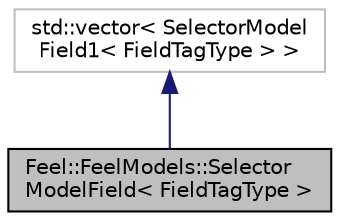 digraph "Feel::FeelModels::SelectorModelField&lt; FieldTagType &gt;"
{
 // LATEX_PDF_SIZE
  edge [fontname="Helvetica",fontsize="10",labelfontname="Helvetica",labelfontsize="10"];
  node [fontname="Helvetica",fontsize="10",shape=record];
  Node1 [label="Feel::FeelModels::Selector\lModelField\< FieldTagType \>",height=0.2,width=0.4,color="black", fillcolor="grey75", style="filled", fontcolor="black",tooltip=" "];
  Node2 -> Node1 [dir="back",color="midnightblue",fontsize="10",style="solid",fontname="Helvetica"];
  Node2 [label="std::vector\< SelectorModel\lField1\< FieldTagType \> \>",height=0.2,width=0.4,color="grey75", fillcolor="white", style="filled",tooltip="STL class."];
}
